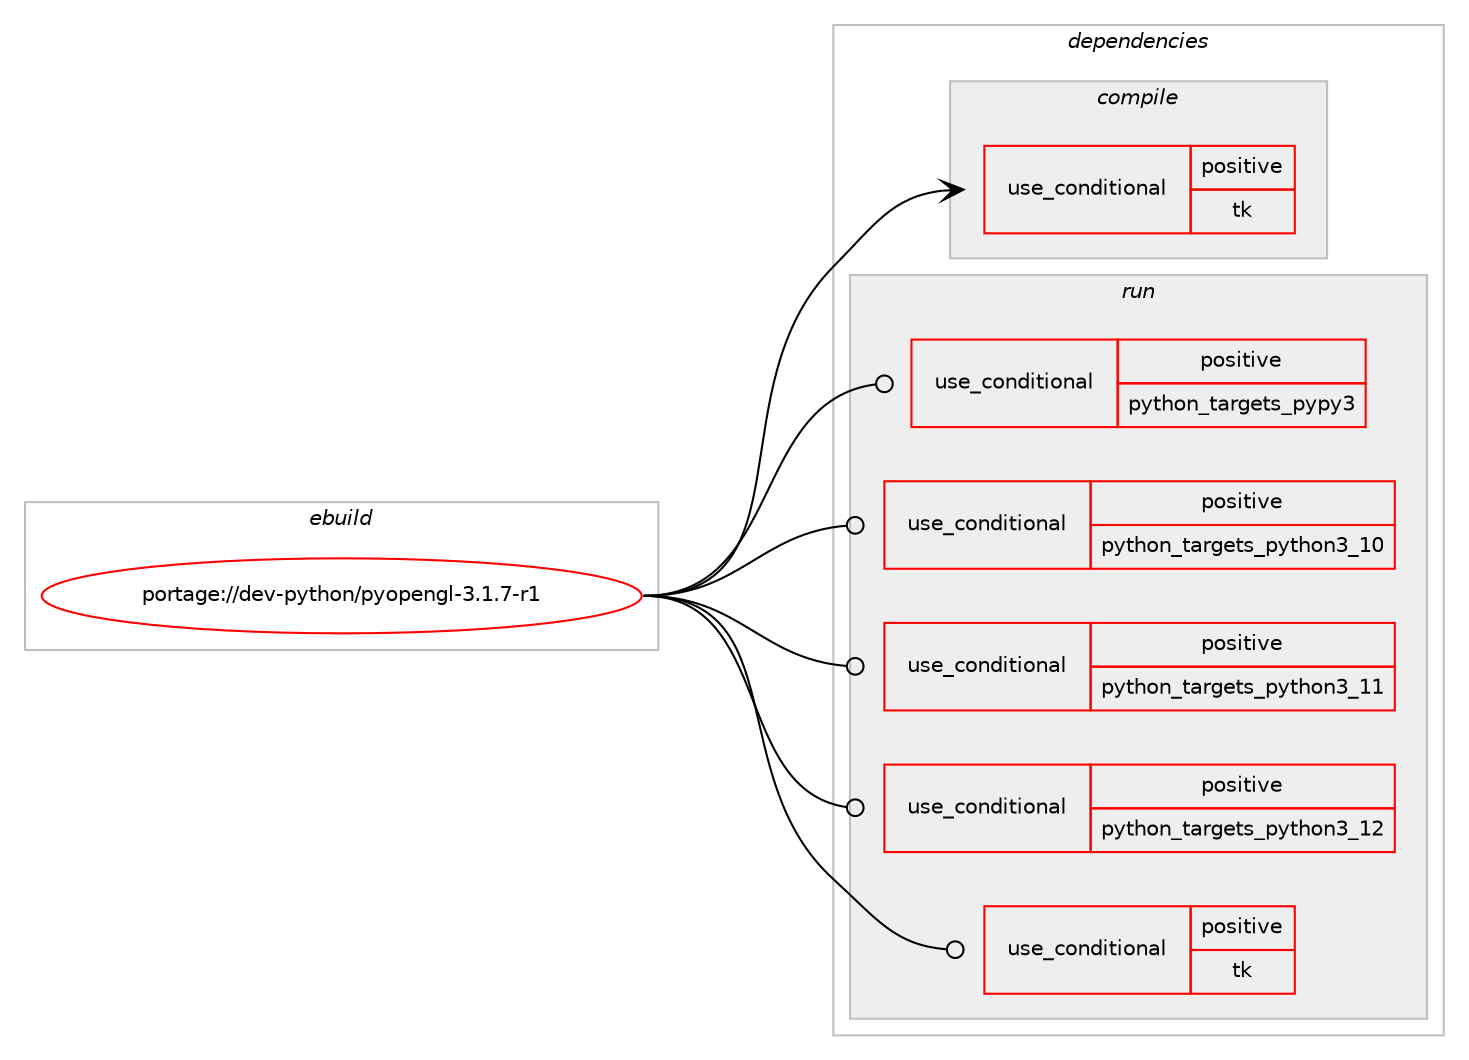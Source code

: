 digraph prolog {

# *************
# Graph options
# *************

newrank=true;
concentrate=true;
compound=true;
graph [rankdir=LR,fontname=Helvetica,fontsize=10,ranksep=1.5];#, ranksep=2.5, nodesep=0.2];
edge  [arrowhead=vee];
node  [fontname=Helvetica,fontsize=10];

# **********
# The ebuild
# **********

subgraph cluster_leftcol {
color=gray;
rank=same;
label=<<i>ebuild</i>>;
id [label="portage://dev-python/pyopengl-3.1.7-r1", color=red, width=4, href="../dev-python/pyopengl-3.1.7-r1.svg"];
}

# ****************
# The dependencies
# ****************

subgraph cluster_midcol {
color=gray;
label=<<i>dependencies</i>>;
subgraph cluster_compile {
fillcolor="#eeeeee";
style=filled;
label=<<i>compile</i>>;
subgraph cond36085 {
dependency78964 [label=<<TABLE BORDER="0" CELLBORDER="1" CELLSPACING="0" CELLPADDING="4"><TR><TD ROWSPAN="3" CELLPADDING="10">use_conditional</TD></TR><TR><TD>positive</TD></TR><TR><TD>tk</TD></TR></TABLE>>, shape=none, color=red];
# *** BEGIN UNKNOWN DEPENDENCY TYPE (TODO) ***
# dependency78964 -> package_dependency(portage://dev-python/pyopengl-3.1.7-r1,install,no,dev-tcltk,togl,none,[,,],[],[])
# *** END UNKNOWN DEPENDENCY TYPE (TODO) ***

}
id:e -> dependency78964:w [weight=20,style="solid",arrowhead="vee"];
# *** BEGIN UNKNOWN DEPENDENCY TYPE (TODO) ***
# id -> package_dependency(portage://dev-python/pyopengl-3.1.7-r1,install,no,media-libs,freeglut,none,[,,],[],[])
# *** END UNKNOWN DEPENDENCY TYPE (TODO) ***

# *** BEGIN UNKNOWN DEPENDENCY TYPE (TODO) ***
# id -> package_dependency(portage://dev-python/pyopengl-3.1.7-r1,install,no,virtual,opengl,none,[,,],[],[])
# *** END UNKNOWN DEPENDENCY TYPE (TODO) ***

# *** BEGIN UNKNOWN DEPENDENCY TYPE (TODO) ***
# id -> package_dependency(portage://dev-python/pyopengl-3.1.7-r1,install,no,x11-libs,libXi,none,[,,],[],[])
# *** END UNKNOWN DEPENDENCY TYPE (TODO) ***

# *** BEGIN UNKNOWN DEPENDENCY TYPE (TODO) ***
# id -> package_dependency(portage://dev-python/pyopengl-3.1.7-r1,install,no,x11-libs,libXmu,none,[,,],[],[])
# *** END UNKNOWN DEPENDENCY TYPE (TODO) ***

}
subgraph cluster_compileandrun {
fillcolor="#eeeeee";
style=filled;
label=<<i>compile and run</i>>;
}
subgraph cluster_run {
fillcolor="#eeeeee";
style=filled;
label=<<i>run</i>>;
subgraph cond36086 {
dependency78965 [label=<<TABLE BORDER="0" CELLBORDER="1" CELLSPACING="0" CELLPADDING="4"><TR><TD ROWSPAN="3" CELLPADDING="10">use_conditional</TD></TR><TR><TD>positive</TD></TR><TR><TD>python_targets_pypy3</TD></TR></TABLE>>, shape=none, color=red];
# *** BEGIN UNKNOWN DEPENDENCY TYPE (TODO) ***
# dependency78965 -> package_dependency(portage://dev-python/pyopengl-3.1.7-r1,run,no,dev-python,pypy3,none,[,,],any_same_slot,[use(optenable(tk),none)])
# *** END UNKNOWN DEPENDENCY TYPE (TODO) ***

}
id:e -> dependency78965:w [weight=20,style="solid",arrowhead="odot"];
subgraph cond36087 {
dependency78966 [label=<<TABLE BORDER="0" CELLBORDER="1" CELLSPACING="0" CELLPADDING="4"><TR><TD ROWSPAN="3" CELLPADDING="10">use_conditional</TD></TR><TR><TD>positive</TD></TR><TR><TD>python_targets_python3_10</TD></TR></TABLE>>, shape=none, color=red];
# *** BEGIN UNKNOWN DEPENDENCY TYPE (TODO) ***
# dependency78966 -> package_dependency(portage://dev-python/pyopengl-3.1.7-r1,run,no,dev-lang,python,none,[,,],[slot(3.10)],[use(optenable(tk),none)])
# *** END UNKNOWN DEPENDENCY TYPE (TODO) ***

}
id:e -> dependency78966:w [weight=20,style="solid",arrowhead="odot"];
subgraph cond36088 {
dependency78967 [label=<<TABLE BORDER="0" CELLBORDER="1" CELLSPACING="0" CELLPADDING="4"><TR><TD ROWSPAN="3" CELLPADDING="10">use_conditional</TD></TR><TR><TD>positive</TD></TR><TR><TD>python_targets_python3_11</TD></TR></TABLE>>, shape=none, color=red];
# *** BEGIN UNKNOWN DEPENDENCY TYPE (TODO) ***
# dependency78967 -> package_dependency(portage://dev-python/pyopengl-3.1.7-r1,run,no,dev-lang,python,none,[,,],[slot(3.11)],[use(optenable(tk),none)])
# *** END UNKNOWN DEPENDENCY TYPE (TODO) ***

}
id:e -> dependency78967:w [weight=20,style="solid",arrowhead="odot"];
subgraph cond36089 {
dependency78968 [label=<<TABLE BORDER="0" CELLBORDER="1" CELLSPACING="0" CELLPADDING="4"><TR><TD ROWSPAN="3" CELLPADDING="10">use_conditional</TD></TR><TR><TD>positive</TD></TR><TR><TD>python_targets_python3_12</TD></TR></TABLE>>, shape=none, color=red];
# *** BEGIN UNKNOWN DEPENDENCY TYPE (TODO) ***
# dependency78968 -> package_dependency(portage://dev-python/pyopengl-3.1.7-r1,run,no,dev-lang,python,none,[,,],[slot(3.12)],[use(optenable(tk),none)])
# *** END UNKNOWN DEPENDENCY TYPE (TODO) ***

}
id:e -> dependency78968:w [weight=20,style="solid",arrowhead="odot"];
subgraph cond36090 {
dependency78969 [label=<<TABLE BORDER="0" CELLBORDER="1" CELLSPACING="0" CELLPADDING="4"><TR><TD ROWSPAN="3" CELLPADDING="10">use_conditional</TD></TR><TR><TD>positive</TD></TR><TR><TD>tk</TD></TR></TABLE>>, shape=none, color=red];
# *** BEGIN UNKNOWN DEPENDENCY TYPE (TODO) ***
# dependency78969 -> package_dependency(portage://dev-python/pyopengl-3.1.7-r1,run,no,dev-tcltk,togl,none,[,,],[],[])
# *** END UNKNOWN DEPENDENCY TYPE (TODO) ***

}
id:e -> dependency78969:w [weight=20,style="solid",arrowhead="odot"];
# *** BEGIN UNKNOWN DEPENDENCY TYPE (TODO) ***
# id -> package_dependency(portage://dev-python/pyopengl-3.1.7-r1,run,no,media-libs,freeglut,none,[,,],[],[])
# *** END UNKNOWN DEPENDENCY TYPE (TODO) ***

# *** BEGIN UNKNOWN DEPENDENCY TYPE (TODO) ***
# id -> package_dependency(portage://dev-python/pyopengl-3.1.7-r1,run,no,virtual,opengl,none,[,,],[],[])
# *** END UNKNOWN DEPENDENCY TYPE (TODO) ***

# *** BEGIN UNKNOWN DEPENDENCY TYPE (TODO) ***
# id -> package_dependency(portage://dev-python/pyopengl-3.1.7-r1,run,no,x11-libs,libXi,none,[,,],[],[])
# *** END UNKNOWN DEPENDENCY TYPE (TODO) ***

# *** BEGIN UNKNOWN DEPENDENCY TYPE (TODO) ***
# id -> package_dependency(portage://dev-python/pyopengl-3.1.7-r1,run,no,x11-libs,libXmu,none,[,,],[],[])
# *** END UNKNOWN DEPENDENCY TYPE (TODO) ***

}
}

# **************
# The candidates
# **************

subgraph cluster_choices {
rank=same;
color=gray;
label=<<i>candidates</i>>;

}

}
